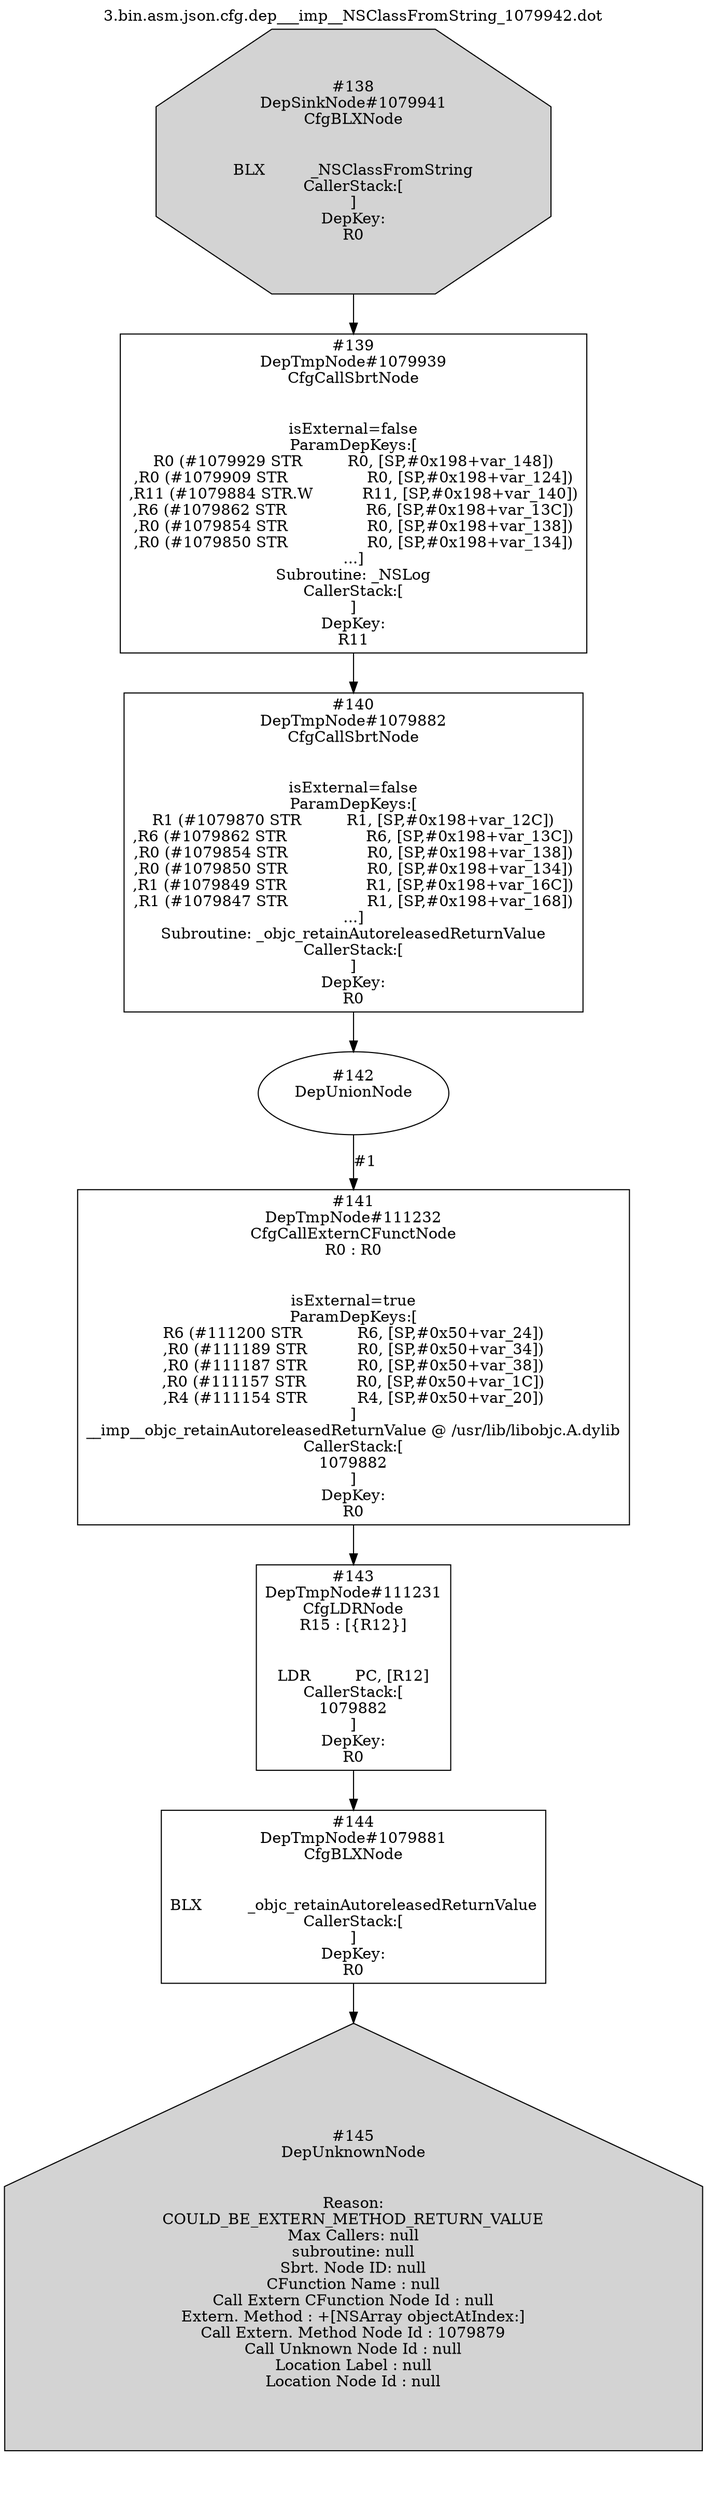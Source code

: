 digraph cfg {
	label="3.bin.asm.json.cfg.dep___imp__NSClassFromString_1079942.dot"
	labelloc=t
		n138 [shape=octagon, label="#138\nDepSinkNode#1079941\nCfgBLXNode\n\n\nBLX		_NSClassFromString\nCallerStack:[\n]\nDepKey:\nR0",style=filled];
		n139 [shape=box, label="#139\nDepTmpNode#1079939\nCfgCallSbrtNode\n\n\nisExternal=false\nParamDepKeys:[\nR0 (#1079929 STR		R0, [SP,#0x198+var_148])\n,R0 (#1079909 STR		R0, [SP,#0x198+var_124])\n,R11 (#1079884 STR.W		R11, [SP,#0x198+var_140])\n,R6 (#1079862 STR		R6, [SP,#0x198+var_13C])\n,R0 (#1079854 STR		R0, [SP,#0x198+var_138])\n,R0 (#1079850 STR		R0, [SP,#0x198+var_134])\n...]\nSubroutine: _NSLog\nCallerStack:[\n]\nDepKey:\nR11"];
		n140 [shape=box, label="#140\nDepTmpNode#1079882\nCfgCallSbrtNode\n\n\nisExternal=false\nParamDepKeys:[\nR1 (#1079870 STR		R1, [SP,#0x198+var_12C])\n,R6 (#1079862 STR		R6, [SP,#0x198+var_13C])\n,R0 (#1079854 STR		R0, [SP,#0x198+var_138])\n,R0 (#1079850 STR		R0, [SP,#0x198+var_134])\n,R1 (#1079849 STR		R1, [SP,#0x198+var_16C])\n,R1 (#1079847 STR		R1, [SP,#0x198+var_168])\n...]\nSubroutine: _objc_retainAutoreleasedReturnValue\nCallerStack:[\n]\nDepKey:\nR0"];
		n141 [shape=box, label="#141\nDepTmpNode#111232\nCfgCallExternCFunctNode\nR0 : R0\n\n\nisExternal=true\nParamDepKeys:[\nR6 (#111200 STR		R6, [SP,#0x50+var_24])\n,R0 (#111189 STR		R0, [SP,#0x50+var_34])\n,R0 (#111187 STR		R0, [SP,#0x50+var_38])\n,R0 (#111157 STR		R0, [SP,#0x50+var_1C])\n,R4 (#111154 STR		R4, [SP,#0x50+var_20])\n]\n__imp__objc_retainAutoreleasedReturnValue @ /usr/lib/libobjc.A.dylib\nCallerStack:[\n1079882\n]\nDepKey:\nR0"];
		n142 [shape=ellipse, label="#142\nDepUnionNode\n\n"];
		n143 [shape=box, label="#143\nDepTmpNode#111231\nCfgLDRNode\nR15 : [{R12}]\n\n\nLDR		PC, [R12]\nCallerStack:[\n1079882\n]\nDepKey:\nR0"];
		n144 [shape=box, label="#144\nDepTmpNode#1079881\nCfgBLXNode\n\n\nBLX		_objc_retainAutoreleasedReturnValue\nCallerStack:[\n]\nDepKey:\nR0"];
		n145 [shape=house, label="#145\nDepUnknownNode\n\n\nReason:\nCOULD_BE_EXTERN_METHOD_RETURN_VALUE\nMax Callers: null\nsubroutine: null\nSbrt. Node ID: null\nCFunction Name : null\nCall Extern CFunction Node Id : null\nExtern. Method : +[NSArray objectAtIndex:]\nCall Extern. Method Node Id : 1079879\nCall Unknown Node Id : null\nLocation Label : null\nLocation Node Id : null",style=filled];
		n138 -> n139 [label=""];
		n139 -> n140 [label=""];
		n142 -> n141 [label="#1"];
		n141 -> n143 [label=""];
		n143 -> n144 [label=""];
		n144 -> n145 [label=""];
		n140 -> n142 [label=""];




}